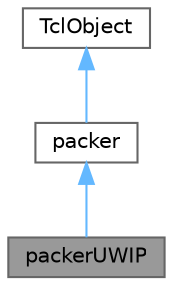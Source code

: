 digraph "packerUWIP"
{
 // LATEX_PDF_SIZE
  bgcolor="transparent";
  edge [fontname=Helvetica,fontsize=10,labelfontname=Helvetica,labelfontsize=10];
  node [fontname=Helvetica,fontsize=10,shape=box,height=0.2,width=0.4];
  Node1 [id="Node000001",label="packerUWIP",height=0.2,width=0.4,color="gray40", fillcolor="grey60", style="filled", fontcolor="black",tooltip="Class exploited by the Uwal module to map an NS-Miracle packet into a bit stream, and vice-versa."];
  Node2 -> Node1 [id="edge1_Node000001_Node000002",dir="back",color="steelblue1",style="solid",tooltip=" "];
  Node2 [id="Node000002",label="packer",height=0.2,width=0.4,color="gray40", fillcolor="white", style="filled",URL="$classpacker.html",tooltip="Class exploited by the Uwal module to map an NS-Miracle packet into a bit stream, and vice-versa."];
  Node3 -> Node2 [id="edge2_Node000002_Node000003",dir="back",color="steelblue1",style="solid",tooltip=" "];
  Node3 [id="Node000003",label="TclObject",height=0.2,width=0.4,color="gray40", fillcolor="white", style="filled",tooltip=" "];
}

